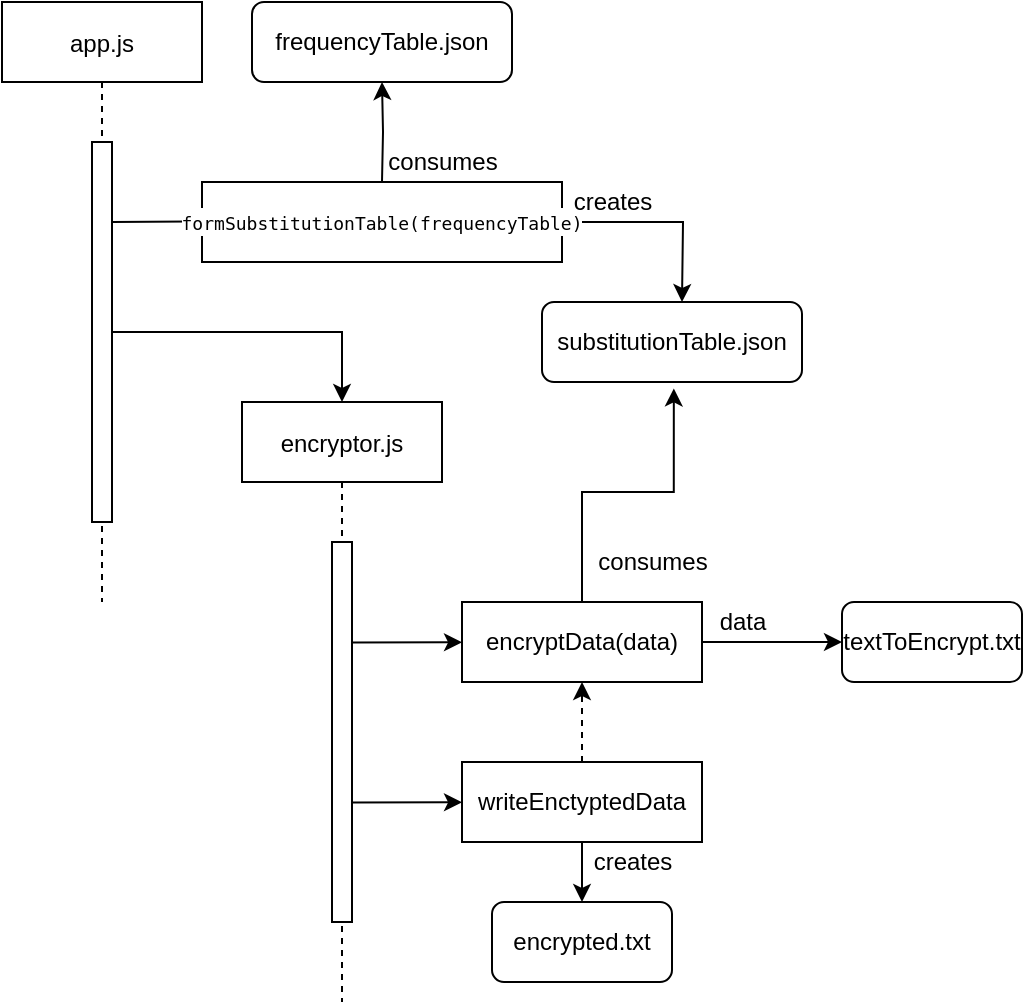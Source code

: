 <mxfile version="14.4.4" type="github">
  <diagram id="kgpKYQtTHZ0yAKxKKP6v" name="Page-1">
    <mxGraphModel dx="813" dy="435" grid="1" gridSize="10" guides="1" tooltips="1" connect="1" arrows="1" fold="1" page="1" pageScale="1" pageWidth="850" pageHeight="1100" math="0" shadow="0">
      <root>
        <mxCell id="0" />
        <mxCell id="1" parent="0" />
        <mxCell id="3nuBFxr9cyL0pnOWT2aG-1" value="app.js" style="shape=umlLifeline;perimeter=lifelinePerimeter;container=1;collapsible=0;recursiveResize=0;rounded=0;shadow=0;strokeWidth=1;" parent="1" vertex="1">
          <mxGeometry x="120" y="80" width="100" height="300" as="geometry" />
        </mxCell>
        <mxCell id="3nuBFxr9cyL0pnOWT2aG-2" value="" style="points=[];perimeter=orthogonalPerimeter;rounded=0;shadow=0;strokeWidth=1;" parent="3nuBFxr9cyL0pnOWT2aG-1" vertex="1">
          <mxGeometry x="45" y="70" width="10" height="190" as="geometry" />
        </mxCell>
        <mxCell id="nSnk_lE5IHCo2G5hz6qm-2" value="" style="endArrow=classic;html=1;" edge="1" parent="1">
          <mxGeometry width="50" height="50" relative="1" as="geometry">
            <mxPoint x="175" y="190" as="sourcePoint" />
            <mxPoint x="220" y="189.719" as="targetPoint" />
          </mxGeometry>
        </mxCell>
        <mxCell id="nSnk_lE5IHCo2G5hz6qm-4" value="" style="rounded=0;whiteSpace=wrap;html=1;" vertex="1" parent="1">
          <mxGeometry x="220" y="170" width="180" height="40" as="geometry" />
        </mxCell>
        <mxCell id="nSnk_lE5IHCo2G5hz6qm-12" style="edgeStyle=orthogonalEdgeStyle;rounded=0;orthogonalLoop=1;jettySize=auto;html=1;" edge="1" parent="1" source="nSnk_lE5IHCo2G5hz6qm-5">
          <mxGeometry relative="1" as="geometry">
            <mxPoint x="460" y="230" as="targetPoint" />
          </mxGeometry>
        </mxCell>
        <mxCell id="nSnk_lE5IHCo2G5hz6qm-33" style="edgeStyle=orthogonalEdgeStyle;rounded=0;orthogonalLoop=1;jettySize=auto;html=1;entryX=0.5;entryY=1;entryDx=0;entryDy=0;" edge="1" parent="1" target="nSnk_lE5IHCo2G5hz6qm-7">
          <mxGeometry relative="1" as="geometry">
            <mxPoint x="310" y="170" as="sourcePoint" />
          </mxGeometry>
        </mxCell>
        <mxCell id="nSnk_lE5IHCo2G5hz6qm-5" value="&lt;pre style=&quot;font-family: &amp;#34;jetbrains mono&amp;#34; , monospace&quot;&gt;&lt;span style=&quot;background-color: rgb(255 , 255 , 255)&quot;&gt;&lt;font style=&quot;font-size: 9px&quot;&gt;formSubstitutionTable(frequencyTable)&lt;/font&gt;&lt;/span&gt;&lt;/pre&gt;" style="text;html=1;strokeColor=none;fillColor=none;align=center;verticalAlign=middle;whiteSpace=wrap;rounded=0;" vertex="1" parent="1">
          <mxGeometry x="220" y="180" width="180" height="20" as="geometry" />
        </mxCell>
        <mxCell id="nSnk_lE5IHCo2G5hz6qm-7" value="frequencyTable.json" style="rounded=1;whiteSpace=wrap;html=1;" vertex="1" parent="1">
          <mxGeometry x="245" y="80" width="130" height="40" as="geometry" />
        </mxCell>
        <mxCell id="nSnk_lE5IHCo2G5hz6qm-9" style="edgeStyle=orthogonalEdgeStyle;rounded=0;orthogonalLoop=1;jettySize=auto;html=1;entryX=0.5;entryY=0;entryDx=0;entryDy=0;entryPerimeter=0;" edge="1" parent="1" source="3nuBFxr9cyL0pnOWT2aG-2" target="nSnk_lE5IHCo2G5hz6qm-10">
          <mxGeometry relative="1" as="geometry">
            <mxPoint x="290" y="245" as="targetPoint" />
          </mxGeometry>
        </mxCell>
        <mxCell id="nSnk_lE5IHCo2G5hz6qm-10" value="encryptor.js" style="shape=umlLifeline;perimeter=lifelinePerimeter;container=1;collapsible=0;recursiveResize=0;rounded=0;shadow=0;strokeWidth=1;" vertex="1" parent="1">
          <mxGeometry x="240" y="280" width="100" height="300" as="geometry" />
        </mxCell>
        <mxCell id="nSnk_lE5IHCo2G5hz6qm-11" value="" style="points=[];perimeter=orthogonalPerimeter;rounded=0;shadow=0;strokeWidth=1;" vertex="1" parent="nSnk_lE5IHCo2G5hz6qm-10">
          <mxGeometry x="45" y="70" width="10" height="190" as="geometry" />
        </mxCell>
        <mxCell id="nSnk_lE5IHCo2G5hz6qm-14" value="creates" style="text;html=1;align=center;verticalAlign=middle;resizable=0;points=[];autosize=1;" vertex="1" parent="1">
          <mxGeometry x="400" y="170" width="50" height="20" as="geometry" />
        </mxCell>
        <mxCell id="nSnk_lE5IHCo2G5hz6qm-15" value="substitutionTable.json" style="rounded=1;whiteSpace=wrap;html=1;" vertex="1" parent="1">
          <mxGeometry x="390" y="230" width="130" height="40" as="geometry" />
        </mxCell>
        <mxCell id="nSnk_lE5IHCo2G5hz6qm-18" value="" style="endArrow=classic;html=1;" edge="1" parent="1" target="nSnk_lE5IHCo2G5hz6qm-19">
          <mxGeometry width="50" height="50" relative="1" as="geometry">
            <mxPoint x="295" y="400.28" as="sourcePoint" />
            <mxPoint x="340" y="399.999" as="targetPoint" />
          </mxGeometry>
        </mxCell>
        <mxCell id="nSnk_lE5IHCo2G5hz6qm-22" style="edgeStyle=orthogonalEdgeStyle;rounded=0;orthogonalLoop=1;jettySize=auto;html=1;entryX=0.507;entryY=1.08;entryDx=0;entryDy=0;entryPerimeter=0;" edge="1" parent="1" source="nSnk_lE5IHCo2G5hz6qm-19" target="nSnk_lE5IHCo2G5hz6qm-15">
          <mxGeometry relative="1" as="geometry" />
        </mxCell>
        <mxCell id="nSnk_lE5IHCo2G5hz6qm-29" style="edgeStyle=orthogonalEdgeStyle;rounded=0;orthogonalLoop=1;jettySize=auto;html=1;entryX=0;entryY=0.5;entryDx=0;entryDy=0;" edge="1" parent="1" source="nSnk_lE5IHCo2G5hz6qm-19" target="nSnk_lE5IHCo2G5hz6qm-30">
          <mxGeometry relative="1" as="geometry">
            <mxPoint x="520" y="400" as="targetPoint" />
          </mxGeometry>
        </mxCell>
        <mxCell id="nSnk_lE5IHCo2G5hz6qm-19" value="encryptData(data)" style="rounded=0;whiteSpace=wrap;html=1;" vertex="1" parent="1">
          <mxGeometry x="350" y="380" width="120" height="40" as="geometry" />
        </mxCell>
        <mxCell id="nSnk_lE5IHCo2G5hz6qm-21" value="consumes" style="text;html=1;align=center;verticalAlign=middle;resizable=0;points=[];autosize=1;" vertex="1" parent="1">
          <mxGeometry x="410" y="350" width="70" height="20" as="geometry" />
        </mxCell>
        <mxCell id="nSnk_lE5IHCo2G5hz6qm-25" style="edgeStyle=orthogonalEdgeStyle;rounded=0;orthogonalLoop=1;jettySize=auto;html=1;dashed=1;" edge="1" parent="1" source="nSnk_lE5IHCo2G5hz6qm-23">
          <mxGeometry relative="1" as="geometry">
            <mxPoint x="410" y="420" as="targetPoint" />
          </mxGeometry>
        </mxCell>
        <mxCell id="nSnk_lE5IHCo2G5hz6qm-26" style="edgeStyle=orthogonalEdgeStyle;rounded=0;orthogonalLoop=1;jettySize=auto;html=1;" edge="1" parent="1" source="nSnk_lE5IHCo2G5hz6qm-23">
          <mxGeometry relative="1" as="geometry">
            <mxPoint x="410" y="530" as="targetPoint" />
          </mxGeometry>
        </mxCell>
        <mxCell id="nSnk_lE5IHCo2G5hz6qm-23" value="writeEnctyptedData" style="rounded=0;whiteSpace=wrap;html=1;" vertex="1" parent="1">
          <mxGeometry x="350" y="460" width="120" height="40" as="geometry" />
        </mxCell>
        <mxCell id="nSnk_lE5IHCo2G5hz6qm-24" value="" style="endArrow=classic;html=1;" edge="1" target="nSnk_lE5IHCo2G5hz6qm-23" parent="1">
          <mxGeometry width="50" height="50" relative="1" as="geometry">
            <mxPoint x="295" y="480.28" as="sourcePoint" />
            <mxPoint x="340" y="479.999" as="targetPoint" />
          </mxGeometry>
        </mxCell>
        <mxCell id="nSnk_lE5IHCo2G5hz6qm-28" value="encrypted.txt" style="rounded=1;whiteSpace=wrap;html=1;" vertex="1" parent="1">
          <mxGeometry x="365" y="530" width="90" height="40" as="geometry" />
        </mxCell>
        <mxCell id="nSnk_lE5IHCo2G5hz6qm-30" value="textToEncrypt.txt" style="rounded=1;whiteSpace=wrap;html=1;" vertex="1" parent="1">
          <mxGeometry x="540" y="380" width="90" height="40" as="geometry" />
        </mxCell>
        <mxCell id="nSnk_lE5IHCo2G5hz6qm-31" value="data" style="text;html=1;align=center;verticalAlign=middle;resizable=0;points=[];autosize=1;" vertex="1" parent="1">
          <mxGeometry x="470" y="380" width="40" height="20" as="geometry" />
        </mxCell>
        <mxCell id="nSnk_lE5IHCo2G5hz6qm-32" value="creates" style="text;html=1;align=center;verticalAlign=middle;resizable=0;points=[];autosize=1;" vertex="1" parent="1">
          <mxGeometry x="410" y="500" width="50" height="20" as="geometry" />
        </mxCell>
        <mxCell id="nSnk_lE5IHCo2G5hz6qm-34" value="consumes" style="text;html=1;align=center;verticalAlign=middle;resizable=0;points=[];autosize=1;" vertex="1" parent="1">
          <mxGeometry x="305" y="150" width="70" height="20" as="geometry" />
        </mxCell>
      </root>
    </mxGraphModel>
  </diagram>
</mxfile>
